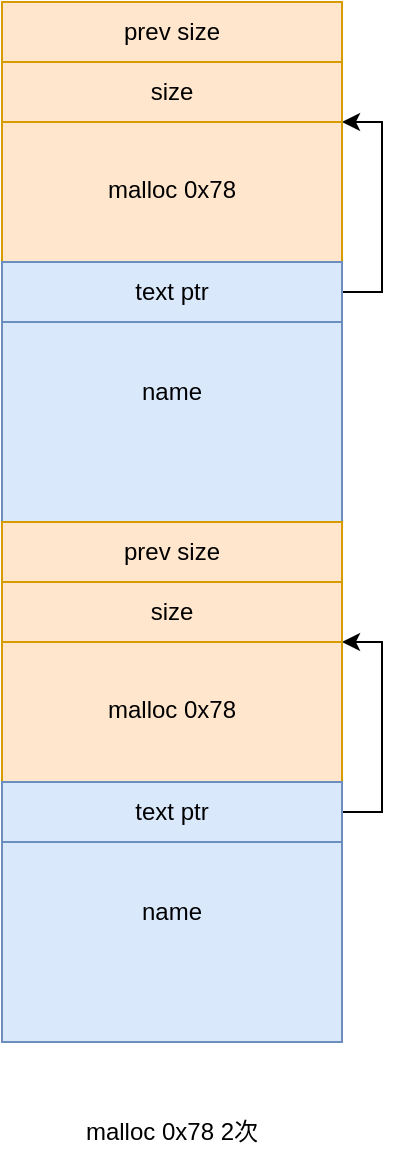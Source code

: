 <mxfile version="17.5.0" type="github">
  <diagram id="5vSy_viqhQwmgGxNUU4j" name="第 1 页">
    <mxGraphModel dx="1852" dy="1264" grid="1" gridSize="10" guides="1" tooltips="1" connect="1" arrows="1" fold="1" page="0" pageScale="1" pageWidth="827" pageHeight="1169" background="none" math="0" shadow="0">
      <root>
        <mxCell id="0" />
        <mxCell id="1" parent="0" />
        <mxCell id="KlACzWgXvU63oRVZ-FLX-21" value="&lt;br&gt;&lt;br&gt;&lt;br&gt;&lt;br&gt;malloc 0x78" style="rounded=0;whiteSpace=wrap;html=1;fillColor=#ffe6cc;strokeColor=#d79b00;" vertex="1" parent="1">
          <mxGeometry x="-840" y="-260" width="170" height="130" as="geometry" />
        </mxCell>
        <mxCell id="KlACzWgXvU63oRVZ-FLX-5" value="&lt;br&gt;&lt;br&gt;&lt;br&gt;&lt;br&gt;malloc 0x78" style="rounded=0;whiteSpace=wrap;html=1;fillColor=#ffe6cc;strokeColor=#d79b00;" vertex="1" parent="1">
          <mxGeometry x="-840" y="-520" width="170" height="130" as="geometry" />
        </mxCell>
        <mxCell id="KlACzWgXvU63oRVZ-FLX-6" value="name" style="rounded=0;whiteSpace=wrap;html=1;fillColor=#dae8fc;strokeColor=#6c8ebf;" vertex="1" parent="1">
          <mxGeometry x="-840" y="-390" width="170" height="130" as="geometry" />
        </mxCell>
        <mxCell id="KlACzWgXvU63oRVZ-FLX-18" style="edgeStyle=orthogonalEdgeStyle;rounded=0;orthogonalLoop=1;jettySize=auto;html=1;exitX=1;exitY=0.5;exitDx=0;exitDy=0;entryX=1;entryY=1;entryDx=0;entryDy=0;" edge="1" parent="1" source="KlACzWgXvU63oRVZ-FLX-7" target="KlACzWgXvU63oRVZ-FLX-15">
          <mxGeometry relative="1" as="geometry">
            <Array as="points">
              <mxPoint x="-650" y="-375" />
              <mxPoint x="-650" y="-460" />
            </Array>
          </mxGeometry>
        </mxCell>
        <mxCell id="KlACzWgXvU63oRVZ-FLX-7" value="text ptr" style="rounded=0;whiteSpace=wrap;html=1;fillColor=#dae8fc;strokeColor=#6c8ebf;" vertex="1" parent="1">
          <mxGeometry x="-840" y="-390" width="170" height="30" as="geometry" />
        </mxCell>
        <mxCell id="KlACzWgXvU63oRVZ-FLX-10" value="name" style="rounded=0;whiteSpace=wrap;html=1;fillColor=#dae8fc;strokeColor=#6c8ebf;" vertex="1" parent="1">
          <mxGeometry x="-840" y="-130" width="170" height="130" as="geometry" />
        </mxCell>
        <mxCell id="KlACzWgXvU63oRVZ-FLX-22" style="edgeStyle=orthogonalEdgeStyle;rounded=0;orthogonalLoop=1;jettySize=auto;html=1;exitX=1;exitY=0.5;exitDx=0;exitDy=0;entryX=1;entryY=1;entryDx=0;entryDy=0;" edge="1" parent="1" source="KlACzWgXvU63oRVZ-FLX-12" target="KlACzWgXvU63oRVZ-FLX-20">
          <mxGeometry relative="1" as="geometry">
            <Array as="points">
              <mxPoint x="-650" y="-115" />
              <mxPoint x="-650" y="-200" />
            </Array>
          </mxGeometry>
        </mxCell>
        <mxCell id="KlACzWgXvU63oRVZ-FLX-12" value="text ptr" style="rounded=0;whiteSpace=wrap;html=1;fillColor=#dae8fc;strokeColor=#6c8ebf;" vertex="1" parent="1">
          <mxGeometry x="-840" y="-130" width="170" height="30" as="geometry" />
        </mxCell>
        <mxCell id="KlACzWgXvU63oRVZ-FLX-14" value="prev size" style="rounded=0;whiteSpace=wrap;html=1;fillColor=#ffe6cc;strokeColor=#d79b00;" vertex="1" parent="1">
          <mxGeometry x="-840" y="-520" width="170" height="30" as="geometry" />
        </mxCell>
        <mxCell id="KlACzWgXvU63oRVZ-FLX-15" value="size" style="rounded=0;whiteSpace=wrap;html=1;fillColor=#ffe6cc;strokeColor=#d79b00;" vertex="1" parent="1">
          <mxGeometry x="-840" y="-490" width="170" height="30" as="geometry" />
        </mxCell>
        <mxCell id="KlACzWgXvU63oRVZ-FLX-19" value="prev size" style="rounded=0;whiteSpace=wrap;html=1;fillColor=#ffe6cc;strokeColor=#d79b00;" vertex="1" parent="1">
          <mxGeometry x="-840" y="-260" width="170" height="30" as="geometry" />
        </mxCell>
        <mxCell id="KlACzWgXvU63oRVZ-FLX-20" value="size" style="rounded=0;whiteSpace=wrap;html=1;fillColor=#ffe6cc;strokeColor=#d79b00;" vertex="1" parent="1">
          <mxGeometry x="-840" y="-230" width="170" height="30" as="geometry" />
        </mxCell>
        <mxCell id="KlACzWgXvU63oRVZ-FLX-23" value="malloc 0x78 2次" style="text;html=1;strokeColor=none;fillColor=none;align=center;verticalAlign=middle;whiteSpace=wrap;rounded=0;" vertex="1" parent="1">
          <mxGeometry x="-805" y="30" width="100" height="30" as="geometry" />
        </mxCell>
      </root>
    </mxGraphModel>
  </diagram>
</mxfile>
